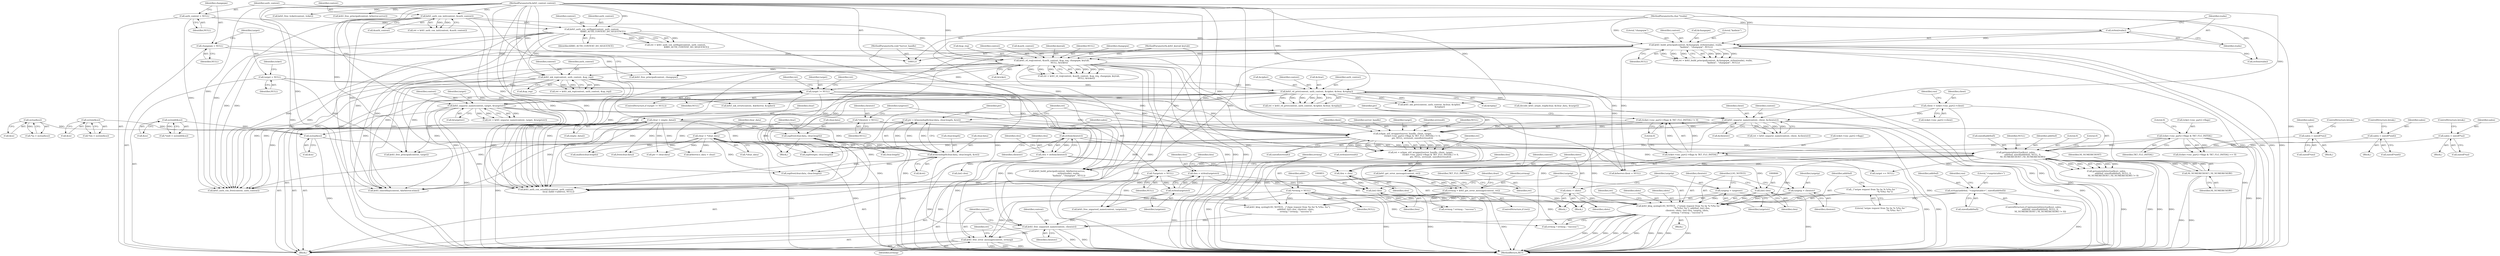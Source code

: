 digraph "0_krb5_cf1a0c411b2668c57c41e9c4efd15ba17b6b322c@API" {
"1000840" [label="(Call,krb5_klog_syslog(LOG_NOTICE, _(\"setpw request from %s by %.*s%s for \"\n                                       \"%.*s%s: %s\"), addrbuf, (int) clen,\n                         clientstr, cdots, (int) tlen, targetp, tdots,\n                         errmsg ? errmsg : \"success\"))"];
"1000842" [label="(Call,_(\"setpw request from %s by %.*s%s for \"\n                                       \"%.*s%s: %s\"))"];
"1000785" [label="(Call,getnameinfo(ss2sa(&ss), salen,\n                    addrbuf, sizeof(addrbuf), NULL, 0,\n                    NI_NUMERICHOST | NI_NUMERICSERV))"];
"1000786" [label="(Call,ss2sa(&ss))"];
"1000769" [label="(Call,ss2sa(&ss))"];
"1000693" [label="(Call,ss2sin(&ss))"];
"1000731" [label="(Call,ss2sin6(&ss))"];
"1000720" [label="(Call,salen = sizeof(*sin))"];
"1000758" [label="(Call,salen = sizeof(*sin6))"];
"1000777" [label="(Call,salen = sizeof(*sa))"];
"1000634" [label="(Call,schpw_util_wrapper(server_handle, client, target,\n                             (ticket->enc_part2->flags & TKT_FLG_INITIAL) != 0,\n                             ptr, NULL, strresult, sizeof(strresult)))"];
"1000123" [label="(MethodParameterIn,void *server_handle)"];
"1000580" [label="(Call,krb5_unparse_name(context, client, &clientstr))"];
"1000559" [label="(Call,krb5_unparse_name(context, target, &targetstr))"];
"1000482" [label="(Call,krb5_rd_priv(context, auth_context, &cipher, &clear, &replay))"];
"1000445" [label="(Call,krb5_mk_rep(context, auth_context, &ap_rep))"];
"1000420" [label="(Call,krb5_rd_req(context, &auth_context, &ap_req, changepw, keytab,\n                      NULL, &ticket))"];
"1000396" [label="(Call,krb5_build_principal(context, &changepw, strlen(realm), realm,\n                               \"kadmin\", \"changepw\", NULL))"];
"1000378" [label="(Call,krb5_auth_con_setflags(context, auth_context,\n                                 KRB5_AUTH_CONTEXT_DO_SEQUENCE))"];
"1000360" [label="(Call,krb5_auth_con_init(context, &auth_context))"];
"1000122" [label="(MethodParameterIn,krb5_context context)"];
"1000149" [label="(Call,auth_context = NULL)"];
"1000400" [label="(Call,strlen(realm))"];
"1000124" [label="(MethodParameterIn,char *realm)"];
"1000153" [label="(Call,changepw = NULL)"];
"1000125" [label="(MethodParameterIn,krb5_keytab keytab)"];
"1000553" [label="(Call,target != NULL)"];
"1000158" [label="(Call,target = NULL)"];
"1000503" [label="(Call,client = ticket->enc_part2->client)"];
"1000638" [label="(Call,(ticket->enc_part2->flags & TKT_FLG_INITIAL) != 0)"];
"1000639" [label="(Call,ticket->enc_part2->flags & TKT_FLG_INITIAL)"];
"1000603" [label="(Call,ticket->enc_part2->flags & TKT_FLG_INITIAL)"];
"1000621" [label="(Call,ptr = k5memdup0(clear.data, clear.length, &ret))"];
"1000623" [label="(Call,k5memdup0(clear.data, clear.length, &ret))"];
"1000539" [label="(Call,zapfree(clear.data, clear.length))"];
"1000145" [label="(Call,clear = empty_data())"];
"1000546" [label="(Call,clear = *clear_data)"];
"1000795" [label="(Call,NI_NUMERICHOST | NI_NUMERICSERV)"];
"1000799" [label="(Call,strlcpy(addrbuf, \"<unprintable>\", sizeof(addrbuf)))"];
"1000845" [label="(Call,(int) clen)"];
"1000674" [label="(Call,clen = strlen(clientstr))"];
"1000676" [label="(Call,strlen(clientstr))"];
"1000170" [label="(Call,*clientstr = NULL)"];
"1000850" [label="(Call,(int) tlen)"];
"1000828" [label="(Call,tlen = strlen(targetstr))"];
"1000830" [label="(Call,strlen(targetstr))"];
"1000174" [label="(Call,*targetstr = NULL)"];
"1000817" [label="(Call,tlen = clen)"];
"1000837" [label="(Call,targetp = clientstr)"];
"1000823" [label="(Call,targetp = targetstr)"];
"1000820" [label="(Call,tdots = cdots)"];
"1000654" [label="(Call,errmsg = krb5_get_error_message(context, ret))"];
"1000656" [label="(Call,krb5_get_error_message(context, ret))"];
"1000632" [label="(Call,ret = schpw_util_wrapper(server_handle, client, target,\n                             (ticket->enc_part2->flags & TKT_FLG_INITIAL) != 0,\n                             ptr, NULL, strresult, sizeof(strresult)))"];
"1000178" [label="(Call,*errmsg = NULL)"];
"1001252" [label="(Call,krb5_free_unparsed_name(context, clientstr))"];
"1001255" [label="(Call,krb5_free_error_message(context, errmsg))"];
"1000830" [label="(Call,strlen(targetstr))"];
"1000923" [label="(Call,malloc(clear.length))"];
"1000799" [label="(Call,strlcpy(addrbuf, \"<unprintable>\", sizeof(addrbuf)))"];
"1000694" [label="(Call,&ss)"];
"1000487" [label="(Call,&clear)"];
"1001259" [label="(Identifier,ret)"];
"1000484" [label="(Identifier,auth_context)"];
"1000581" [label="(Identifier,context)"];
"1000160" [label="(Identifier,NULL)"];
"1000609" [label="(Identifier,TKT_FLG_INITIAL)"];
"1000646" [label="(Literal,0)"];
"1000422" [label="(Call,&auth_context)"];
"1000630" [label="(Call,&ret)"];
"1000837" [label="(Call,targetp = clientstr)"];
"1000418" [label="(Call,ret = krb5_rd_req(context, &auth_context, &ap_req, changepw, keytab,\n                      NULL, &ticket))"];
"1000402" [label="(Identifier,realm)"];
"1000729" [label="(Call,*sin6 = ss2sin6(&ss))"];
"1000358" [label="(Call,ret = krb5_auth_con_init(context, &auth_context))"];
"1000578" [label="(Call,ret = krb5_unparse_name(context, client, &clientstr))"];
"1000427" [label="(Identifier,keytab)"];
"1000514" [label="(Block,)"];
"1000448" [label="(Call,&ap_rep)"];
"1000758" [label="(Call,salen = sizeof(*sin6))"];
"1000155" [label="(Identifier,NULL)"];
"1000404" [label="(Literal,\"changepw\")"];
"1001231" [label="(Call,krb5_free_ticket(context, ticket))"];
"1000645" [label="(Identifier,TKT_FLG_INITIAL)"];
"1000174" [label="(Call,*targetstr = NULL)"];
"1001257" [label="(Identifier,errmsg)"];
"1000378" [label="(Call,krb5_auth_con_setflags(context, auth_context,\n                                 KRB5_AUTH_CONTEXT_DO_SEQUENCE))"];
"1000582" [label="(Identifier,client)"];
"1000124" [label="(MethodParameterIn,char *realm)"];
"1000627" [label="(Call,clear.length)"];
"1000797" [label="(Identifier,NI_NUMERICSERV)"];
"1000485" [label="(Call,&cipher)"];
"1000786" [label="(Call,ss2sa(&ss))"];
"1000659" [label="(Call,zapfree(clear.data, clear.length))"];
"1000677" [label="(Identifier,clientstr)"];
"1000551" [label="(Identifier,clear_data)"];
"1000777" [label="(Call,salen = sizeof(*sa))"];
"1000656" [label="(Call,krb5_get_error_message(context, ret))"];
"1000840" [label="(Call,krb5_klog_syslog(LOG_NOTICE, _(\"setpw request from %s by %.*s%s for \"\n                                       \"%.*s%s: %s\"), addrbuf, (int) clen,\n                         clientstr, cdots, (int) tlen, targetp, tdots,\n                         errmsg ? errmsg : \"success\"))"];
"1000820" [label="(Call,tdots = cdots)"];
"1000483" [label="(Identifier,context)"];
"1000787" [label="(Call,&ss)"];
"1000397" [label="(Identifier,context)"];
"1000361" [label="(Identifier,context)"];
"1000674" [label="(Call,clen = strlen(clientstr))"];
"1000489" [label="(Call,&replay)"];
"1000652" [label="(ControlStructure,if (ret))"];
"1000179" [label="(Identifier,errmsg)"];
"1000657" [label="(Identifier,context)"];
"1000843" [label="(Literal,\"setpw request from %s by %.*s%s for \"\n                                       \"%.*s%s: %s\")"];
"1000791" [label="(Call,sizeof(addrbuf))"];
"1000635" [label="(Identifier,server_handle)"];
"1000855" [label="(Call,errmsg ? errmsg : \"success\")"];
"1000154" [label="(Identifier,changepw)"];
"1000151" [label="(Identifier,NULL)"];
"1000623" [label="(Call,k5memdup0(clear.data, clear.length, &ret))"];
"1000732" [label="(Call,&ss)"];
"1000604" [label="(Call,ticket->enc_part2->flags)"];
"1001253" [label="(Identifier,context)"];
"1000633" [label="(Identifier,ret)"];
"1000675" [label="(Identifier,clen)"];
"1000725" [label="(ControlStructure,break;)"];
"1000149" [label="(Call,auth_context = NULL)"];
"1000796" [label="(Identifier,NI_NUMERICHOST)"];
"1001249" [label="(Call,krb5_free_unparsed_name(context, targetstr))"];
"1000793" [label="(Identifier,NULL)"];
"1000790" [label="(Identifier,addrbuf)"];
"1000691" [label="(Call,*sin = ss2sin(&ss))"];
"1000801" [label="(Literal,\"<unprintable>\")"];
"1000661" [label="(Identifier,clear)"];
"1000731" [label="(Call,ss2sin6(&ss))"];
"1000658" [label="(Identifier,ret)"];
"1000784" [label="(Call,getnameinfo(ss2sa(&ss), salen,\n                    addrbuf, sizeof(addrbuf), NULL, 0,\n                    NI_NUMERICHOST | NI_NUMERICSERV) != 0)"];
"1000721" [label="(Identifier,salen)"];
"1000760" [label="(Call,sizeof(*sin6))"];
"1001119" [label="(Call,krb5_free_principal(context, krberror.server))"];
"1000720" [label="(Call,salen = sizeof(*sin))"];
"1000559" [label="(Call,krb5_unparse_name(context, target, &targetstr))"];
"1000381" [label="(Identifier,KRB5_AUTH_CONTEXT_DO_SEQUENCE)"];
"1001238" [label="(Call,free(clear.data))"];
"1000794" [label="(Literal,0)"];
"1000813" [label="(Call,target == NULL)"];
"1000172" [label="(Identifier,NULL)"];
"1001225" [label="(Call,krb5_auth_con_free(context, auth_context))"];
"1000554" [label="(Identifier,target)"];
"1000518" [label="(Call,decode_krb5_setpw_req(&clear, &clear_data, &target))"];
"1000125" [label="(MethodParameterIn,krb5_keytab keytab)"];
"1000394" [label="(Call,ret = krb5_build_principal(context, &changepw, strlen(realm), realm,\n                               \"kadmin\", \"changepw\", NULL))"];
"1000398" [label="(Call,&changepw)"];
"1000847" [label="(Identifier,clen)"];
"1000637" [label="(Identifier,target)"];
"1001255" [label="(Call,krb5_free_error_message(context, errmsg))"];
"1000401" [label="(Identifier,realm)"];
"1000827" [label="(Block,)"];
"1000480" [label="(Call,ret = krb5_rd_priv(context, auth_context, &cipher, &clear, &replay))"];
"1000818" [label="(Identifier,tlen)"];
"1000689" [label="(Block,)"];
"1000842" [label="(Call,_(\"setpw request from %s by %.*s%s for \"\n                                       \"%.*s%s: %s\"))"];
"1000176" [label="(Identifier,NULL)"];
"1000778" [label="(Identifier,salen)"];
"1001246" [label="(Call,krb5_free_principal(context, target))"];
"1000808" [label="(Block,)"];
"1000123" [label="(MethodParameterIn,void *server_handle)"];
"1000839" [label="(Identifier,clientstr)"];
"1000861" [label="(Call,krb5_klog_syslog(LOG_NOTICE, _(\"chpw request from %s for %.*s%s: %s\"),\n                         addrbuf, (int) clen, clientstr, cdots,\n                         errmsg ? errmsg : \"success\"))"];
"1000376" [label="(Call,ret = krb5_auth_con_setflags(context, auth_context,\n                                 KRB5_AUTH_CONTEXT_DO_SEQUENCE))"];
"1000547" [label="(Identifier,clear)"];
"1000823" [label="(Call,targetp = targetstr)"];
"1000963" [label="(Call,krb5_auth_con_setaddrs(context, auth_context,\n                                     local_faddr->address, NULL))"];
"1000428" [label="(Identifier,NULL)"];
"1001256" [label="(Identifier,context)"];
"1000727" [label="(Block,)"];
"1000850" [label="(Call,(int) tlen)"];
"1001254" [label="(Identifier,clientstr)"];
"1000770" [label="(Call,&ss)"];
"1000649" [label="(Identifier,strresult)"];
"1000445" [label="(Call,krb5_mk_rep(context, auth_context, &ap_rep))"];
"1001252" [label="(Call,krb5_free_unparsed_name(context, clientstr))"];
"1001041" [label="(Call,krb5_timeofday(context, &krberror.stime))"];
"1000834" [label="(Identifier,tlen)"];
"1000130" [label="(Block,)"];
"1000158" [label="(Call,target = NULL)"];
"1000426" [label="(Identifier,changepw)"];
"1000552" [label="(ControlStructure,if (target != NULL))"];
"1000512" [label="(Identifier,vno)"];
"1000795" [label="(Call,NI_NUMERICHOST | NI_NUMERICSERV)"];
"1000985" [label="(Call,krb5_mk_priv(context, auth_context, &clear, &cipher,\n                               &replay))"];
"1000816" [label="(Block,)"];
"1000648" [label="(Identifier,NULL)"];
"1001084" [label="(Call,krb5_build_principal(context, &krberror.server,\n                                   strlen(realm), realm,\n                                   \"kadmin\", \"changepw\", NULL))"];
"1000876" [label="(Identifier,ret)"];
"1000580" [label="(Call,krb5_unparse_name(context, client, &clientstr))"];
"1000159" [label="(Identifier,target)"];
"1000558" [label="(Identifier,ret)"];
"1000759" [label="(Identifier,salen)"];
"1000379" [label="(Identifier,context)"];
"1000639" [label="(Call,ticket->enc_part2->flags & TKT_FLG_INITIAL)"];
"1000824" [label="(Identifier,targetp)"];
"1000420" [label="(Call,krb5_rd_req(context, &auth_context, &ap_req, changepw, keytab,\n                      NULL, &ticket))"];
"1000504" [label="(Identifier,client)"];
"1001106" [label="(Call,krberror.e_data = clear)"];
"1000171" [label="(Identifier,clientstr)"];
"1000122" [label="(MethodParameterIn,krb5_context context)"];
"1000540" [label="(Call,clear.data)"];
"1000852" [label="(Identifier,tlen)"];
"1000380" [label="(Identifier,auth_context)"];
"1001090" [label="(Call,strlen(realm))"];
"1000503" [label="(Call,client = ticket->enc_part2->client)"];
"1001113" [label="(Call,krb5_mk_error(context, &krberror, &cipher))"];
"1000446" [label="(Identifier,context)"];
"1000147" [label="(Call,empty_data())"];
"1000802" [label="(Call,sizeof(addrbuf))"];
"1000638" [label="(Call,(ticket->enc_part2->flags & TKT_FLG_INITIAL) != 0)"];
"1000150" [label="(Identifier,auth_context)"];
"1000539" [label="(Call,zapfree(clear.data, clear.length))"];
"1000853" [label="(Identifier,targetp)"];
"1000841" [label="(Identifier,LOG_NOTICE)"];
"1000854" [label="(Identifier,tdots)"];
"1000560" [label="(Identifier,context)"];
"1001260" [label="(MethodReturn,RET)"];
"1000817" [label="(Call,tlen = clen)"];
"1000822" [label="(Identifier,cdots)"];
"1000848" [label="(Identifier,clientstr)"];
"1000654" [label="(Call,errmsg = krb5_get_error_message(context, ret))"];
"1000765" [label="(Block,)"];
"1000650" [label="(Call,sizeof(strresult))"];
"1000396" [label="(Call,krb5_build_principal(context, &changepw, strlen(realm), realm,\n                               \"kadmin\", \"changepw\", NULL))"];
"1000782" [label="(ControlStructure,break;)"];
"1000561" [label="(Identifier,target)"];
"1000360" [label="(Call,krb5_auth_con_init(context, &auth_context))"];
"1000610" [label="(Literal,0)"];
"1000153" [label="(Call,changepw = NULL)"];
"1000622" [label="(Identifier,ptr)"];
"1000557" [label="(Call,ret = krb5_unparse_name(context, target, &targetstr))"];
"1000624" [label="(Call,clear.data)"];
"1000553" [label="(Call,target != NULL)"];
"1000505" [label="(Call,ticket->enc_part2->client)"];
"1000362" [label="(Call,&auth_context)"];
"1000145" [label="(Call,clear = empty_data())"];
"1000424" [label="(Call,&ap_req)"];
"1000443" [label="(Call,ret = krb5_mk_rep(context, auth_context, &ap_rep))"];
"1000403" [label="(Literal,\"kadmin\")"];
"1001228" [label="(Call,krb5_free_principal(context, changepw))"];
"1000603" [label="(Call,ticket->enc_part2->flags & TKT_FLG_INITIAL)"];
"1000543" [label="(Call,clear.length)"];
"1000680" [label="(Identifier,clen)"];
"1000676" [label="(Call,strlen(clientstr))"];
"1000866" [label="(Call,(int) clen)"];
"1000821" [label="(Identifier,tdots)"];
"1000170" [label="(Call,*clientstr = NULL)"];
"1000175" [label="(Identifier,targetstr)"];
"1000562" [label="(Call,&targetstr)"];
"1000849" [label="(Identifier,cdots)"];
"1000482" [label="(Call,krb5_rd_priv(context, auth_context, &cipher, &clear, &replay))"];
"1000871" [label="(Call,errmsg ? errmsg : \"success\")"];
"1000693" [label="(Call,ss2sin(&ss))"];
"1000163" [label="(Identifier,ticket)"];
"1000789" [label="(Identifier,salen)"];
"1000915" [label="(Call,strlen(strresult))"];
"1000447" [label="(Identifier,auth_context)"];
"1000636" [label="(Identifier,client)"];
"1000634" [label="(Call,schpw_util_wrapper(server_handle, client, target,\n                             (ticket->enc_part2->flags & TKT_FLG_INITIAL) != 0,\n                             ptr, NULL, strresult, sizeof(strresult)))"];
"1000767" [label="(Call,*sa = ss2sa(&ss))"];
"1000546" [label="(Call,clear = *clear_data)"];
"1000400" [label="(Call,strlen(realm))"];
"1000845" [label="(Call,(int) clen)"];
"1001077" [label="(Call,krberror.client = NULL)"];
"1000800" [label="(Identifier,addrbuf)"];
"1000829" [label="(Identifier,tlen)"];
"1000838" [label="(Identifier,targetp)"];
"1000769" [label="(Call,ss2sa(&ss))"];
"1000180" [label="(Identifier,NULL)"];
"1000798" [label="(Literal,0)"];
"1000548" [label="(Call,*clear_data)"];
"1000653" [label="(Identifier,ret)"];
"1000583" [label="(Call,&clientstr)"];
"1000785" [label="(Call,getnameinfo(ss2sa(&ss), salen,\n                    addrbuf, sizeof(addrbuf), NULL, 0,\n                    NI_NUMERICHOST | NI_NUMERICSERV))"];
"1000602" [label="(Call,(ticket->enc_part2->flags & TKT_FLG_INITIAL) == 0)"];
"1000806" [label="(Identifier,vno)"];
"1000831" [label="(Identifier,targetstr)"];
"1000819" [label="(Identifier,clen)"];
"1000655" [label="(Identifier,errmsg)"];
"1000763" [label="(ControlStructure,break;)"];
"1000779" [label="(Call,sizeof(*sa))"];
"1000844" [label="(Identifier,addrbuf)"];
"1000429" [label="(Call,&ticket)"];
"1000722" [label="(Call,sizeof(*sin))"];
"1000632" [label="(Call,ret = schpw_util_wrapper(server_handle, client, target,\n                             (ticket->enc_part2->flags & TKT_FLG_INITIAL) != 0,\n                             ptr, NULL, strresult, sizeof(strresult)))"];
"1000555" [label="(Identifier,NULL)"];
"1000579" [label="(Identifier,ret)"];
"1000621" [label="(Call,ptr = k5memdup0(clear.data, clear.length, &ret))"];
"1000188" [label="(Identifier,addr)"];
"1000421" [label="(Identifier,context)"];
"1000647" [label="(Identifier,ptr)"];
"1000783" [label="(ControlStructure,if (getnameinfo(ss2sa(&ss), salen,\n                    addrbuf, sizeof(addrbuf), NULL, 0,\n                    NI_NUMERICHOST | NI_NUMERICSERV) != 0))"];
"1000828" [label="(Call,tlen = strlen(targetstr))"];
"1000927" [label="(Call,ptr = clear.data)"];
"1000178" [label="(Call,*errmsg = NULL)"];
"1000405" [label="(Identifier,NULL)"];
"1000640" [label="(Call,ticket->enc_part2->flags)"];
"1000666" [label="(Call,zapfree(ptr, clear.length))"];
"1000146" [label="(Identifier,clear)"];
"1000825" [label="(Identifier,targetstr)"];
"1000840" -> "1000808"  [label="AST: "];
"1000840" -> "1000855"  [label="CFG: "];
"1000841" -> "1000840"  [label="AST: "];
"1000842" -> "1000840"  [label="AST: "];
"1000844" -> "1000840"  [label="AST: "];
"1000845" -> "1000840"  [label="AST: "];
"1000848" -> "1000840"  [label="AST: "];
"1000849" -> "1000840"  [label="AST: "];
"1000850" -> "1000840"  [label="AST: "];
"1000853" -> "1000840"  [label="AST: "];
"1000854" -> "1000840"  [label="AST: "];
"1000855" -> "1000840"  [label="AST: "];
"1000876" -> "1000840"  [label="CFG: "];
"1000840" -> "1001260"  [label="DDG: "];
"1000840" -> "1001260"  [label="DDG: "];
"1000840" -> "1001260"  [label="DDG: "];
"1000840" -> "1001260"  [label="DDG: "];
"1000840" -> "1001260"  [label="DDG: "];
"1000840" -> "1001260"  [label="DDG: "];
"1000840" -> "1001260"  [label="DDG: "];
"1000840" -> "1001260"  [label="DDG: "];
"1000840" -> "1001260"  [label="DDG: "];
"1000840" -> "1001260"  [label="DDG: "];
"1000842" -> "1000840"  [label="DDG: "];
"1000785" -> "1000840"  [label="DDG: "];
"1000799" -> "1000840"  [label="DDG: "];
"1000845" -> "1000840"  [label="DDG: "];
"1000676" -> "1000840"  [label="DDG: "];
"1000850" -> "1000840"  [label="DDG: "];
"1000837" -> "1000840"  [label="DDG: "];
"1000823" -> "1000840"  [label="DDG: "];
"1000820" -> "1000840"  [label="DDG: "];
"1000654" -> "1000840"  [label="DDG: "];
"1000178" -> "1000840"  [label="DDG: "];
"1000840" -> "1001252"  [label="DDG: "];
"1000842" -> "1000843"  [label="CFG: "];
"1000843" -> "1000842"  [label="AST: "];
"1000844" -> "1000842"  [label="CFG: "];
"1000785" -> "1000784"  [label="AST: "];
"1000785" -> "1000795"  [label="CFG: "];
"1000786" -> "1000785"  [label="AST: "];
"1000789" -> "1000785"  [label="AST: "];
"1000790" -> "1000785"  [label="AST: "];
"1000791" -> "1000785"  [label="AST: "];
"1000793" -> "1000785"  [label="AST: "];
"1000794" -> "1000785"  [label="AST: "];
"1000795" -> "1000785"  [label="AST: "];
"1000798" -> "1000785"  [label="CFG: "];
"1000785" -> "1001260"  [label="DDG: "];
"1000785" -> "1001260"  [label="DDG: "];
"1000785" -> "1001260"  [label="DDG: "];
"1000785" -> "1001260"  [label="DDG: "];
"1000785" -> "1000784"  [label="DDG: "];
"1000785" -> "1000784"  [label="DDG: "];
"1000785" -> "1000784"  [label="DDG: "];
"1000785" -> "1000784"  [label="DDG: "];
"1000785" -> "1000784"  [label="DDG: "];
"1000785" -> "1000784"  [label="DDG: "];
"1000786" -> "1000785"  [label="DDG: "];
"1000720" -> "1000785"  [label="DDG: "];
"1000758" -> "1000785"  [label="DDG: "];
"1000777" -> "1000785"  [label="DDG: "];
"1000634" -> "1000785"  [label="DDG: "];
"1000795" -> "1000785"  [label="DDG: "];
"1000795" -> "1000785"  [label="DDG: "];
"1000785" -> "1000813"  [label="DDG: "];
"1000785" -> "1000861"  [label="DDG: "];
"1000785" -> "1000963"  [label="DDG: "];
"1000785" -> "1001077"  [label="DDG: "];
"1000785" -> "1001084"  [label="DDG: "];
"1000786" -> "1000787"  [label="CFG: "];
"1000787" -> "1000786"  [label="AST: "];
"1000789" -> "1000786"  [label="CFG: "];
"1000786" -> "1001260"  [label="DDG: "];
"1000769" -> "1000786"  [label="DDG: "];
"1000693" -> "1000786"  [label="DDG: "];
"1000731" -> "1000786"  [label="DDG: "];
"1000769" -> "1000767"  [label="AST: "];
"1000769" -> "1000770"  [label="CFG: "];
"1000770" -> "1000769"  [label="AST: "];
"1000767" -> "1000769"  [label="CFG: "];
"1000769" -> "1000767"  [label="DDG: "];
"1000693" -> "1000691"  [label="AST: "];
"1000693" -> "1000694"  [label="CFG: "];
"1000694" -> "1000693"  [label="AST: "];
"1000691" -> "1000693"  [label="CFG: "];
"1000693" -> "1000691"  [label="DDG: "];
"1000731" -> "1000729"  [label="AST: "];
"1000731" -> "1000732"  [label="CFG: "];
"1000732" -> "1000731"  [label="AST: "];
"1000729" -> "1000731"  [label="CFG: "];
"1000731" -> "1000729"  [label="DDG: "];
"1000720" -> "1000689"  [label="AST: "];
"1000720" -> "1000722"  [label="CFG: "];
"1000721" -> "1000720"  [label="AST: "];
"1000722" -> "1000720"  [label="AST: "];
"1000725" -> "1000720"  [label="CFG: "];
"1000758" -> "1000727"  [label="AST: "];
"1000758" -> "1000760"  [label="CFG: "];
"1000759" -> "1000758"  [label="AST: "];
"1000760" -> "1000758"  [label="AST: "];
"1000763" -> "1000758"  [label="CFG: "];
"1000777" -> "1000765"  [label="AST: "];
"1000777" -> "1000779"  [label="CFG: "];
"1000778" -> "1000777"  [label="AST: "];
"1000779" -> "1000777"  [label="AST: "];
"1000782" -> "1000777"  [label="CFG: "];
"1000634" -> "1000632"  [label="AST: "];
"1000634" -> "1000650"  [label="CFG: "];
"1000635" -> "1000634"  [label="AST: "];
"1000636" -> "1000634"  [label="AST: "];
"1000637" -> "1000634"  [label="AST: "];
"1000638" -> "1000634"  [label="AST: "];
"1000647" -> "1000634"  [label="AST: "];
"1000648" -> "1000634"  [label="AST: "];
"1000649" -> "1000634"  [label="AST: "];
"1000650" -> "1000634"  [label="AST: "];
"1000632" -> "1000634"  [label="CFG: "];
"1000634" -> "1001260"  [label="DDG: "];
"1000634" -> "1001260"  [label="DDG: "];
"1000634" -> "1001260"  [label="DDG: "];
"1000634" -> "1000632"  [label="DDG: "];
"1000634" -> "1000632"  [label="DDG: "];
"1000634" -> "1000632"  [label="DDG: "];
"1000634" -> "1000632"  [label="DDG: "];
"1000634" -> "1000632"  [label="DDG: "];
"1000634" -> "1000632"  [label="DDG: "];
"1000634" -> "1000632"  [label="DDG: "];
"1000123" -> "1000634"  [label="DDG: "];
"1000580" -> "1000634"  [label="DDG: "];
"1000158" -> "1000634"  [label="DDG: "];
"1000553" -> "1000634"  [label="DDG: "];
"1000553" -> "1000634"  [label="DDG: "];
"1000559" -> "1000634"  [label="DDG: "];
"1000638" -> "1000634"  [label="DDG: "];
"1000638" -> "1000634"  [label="DDG: "];
"1000621" -> "1000634"  [label="DDG: "];
"1000420" -> "1000634"  [label="DDG: "];
"1000634" -> "1000666"  [label="DDG: "];
"1000634" -> "1000813"  [label="DDG: "];
"1000634" -> "1000915"  [label="DDG: "];
"1000634" -> "1001246"  [label="DDG: "];
"1000123" -> "1000121"  [label="AST: "];
"1000123" -> "1001260"  [label="DDG: "];
"1000580" -> "1000578"  [label="AST: "];
"1000580" -> "1000583"  [label="CFG: "];
"1000581" -> "1000580"  [label="AST: "];
"1000582" -> "1000580"  [label="AST: "];
"1000583" -> "1000580"  [label="AST: "];
"1000578" -> "1000580"  [label="CFG: "];
"1000580" -> "1001260"  [label="DDG: "];
"1000580" -> "1001260"  [label="DDG: "];
"1000580" -> "1000578"  [label="DDG: "];
"1000580" -> "1000578"  [label="DDG: "];
"1000580" -> "1000578"  [label="DDG: "];
"1000559" -> "1000580"  [label="DDG: "];
"1000482" -> "1000580"  [label="DDG: "];
"1000122" -> "1000580"  [label="DDG: "];
"1000503" -> "1000580"  [label="DDG: "];
"1000580" -> "1000656"  [label="DDG: "];
"1000580" -> "1000963"  [label="DDG: "];
"1000580" -> "1001041"  [label="DDG: "];
"1000580" -> "1001225"  [label="DDG: "];
"1000559" -> "1000557"  [label="AST: "];
"1000559" -> "1000562"  [label="CFG: "];
"1000560" -> "1000559"  [label="AST: "];
"1000561" -> "1000559"  [label="AST: "];
"1000562" -> "1000559"  [label="AST: "];
"1000557" -> "1000559"  [label="CFG: "];
"1000559" -> "1001260"  [label="DDG: "];
"1000559" -> "1000557"  [label="DDG: "];
"1000559" -> "1000557"  [label="DDG: "];
"1000559" -> "1000557"  [label="DDG: "];
"1000482" -> "1000559"  [label="DDG: "];
"1000122" -> "1000559"  [label="DDG: "];
"1000553" -> "1000559"  [label="DDG: "];
"1000559" -> "1000963"  [label="DDG: "];
"1000559" -> "1001041"  [label="DDG: "];
"1000559" -> "1001225"  [label="DDG: "];
"1000559" -> "1001246"  [label="DDG: "];
"1000482" -> "1000480"  [label="AST: "];
"1000482" -> "1000489"  [label="CFG: "];
"1000483" -> "1000482"  [label="AST: "];
"1000484" -> "1000482"  [label="AST: "];
"1000485" -> "1000482"  [label="AST: "];
"1000487" -> "1000482"  [label="AST: "];
"1000489" -> "1000482"  [label="AST: "];
"1000480" -> "1000482"  [label="CFG: "];
"1000482" -> "1001260"  [label="DDG: "];
"1000482" -> "1001260"  [label="DDG: "];
"1000482" -> "1001260"  [label="DDG: "];
"1000482" -> "1000480"  [label="DDG: "];
"1000482" -> "1000480"  [label="DDG: "];
"1000482" -> "1000480"  [label="DDG: "];
"1000482" -> "1000480"  [label="DDG: "];
"1000482" -> "1000480"  [label="DDG: "];
"1000445" -> "1000482"  [label="DDG: "];
"1000445" -> "1000482"  [label="DDG: "];
"1000122" -> "1000482"  [label="DDG: "];
"1000482" -> "1000518"  [label="DDG: "];
"1000482" -> "1000963"  [label="DDG: "];
"1000482" -> "1000963"  [label="DDG: "];
"1000482" -> "1000985"  [label="DDG: "];
"1000482" -> "1000985"  [label="DDG: "];
"1000482" -> "1000985"  [label="DDG: "];
"1000482" -> "1001041"  [label="DDG: "];
"1000482" -> "1001113"  [label="DDG: "];
"1000482" -> "1001225"  [label="DDG: "];
"1000482" -> "1001225"  [label="DDG: "];
"1000445" -> "1000443"  [label="AST: "];
"1000445" -> "1000448"  [label="CFG: "];
"1000446" -> "1000445"  [label="AST: "];
"1000447" -> "1000445"  [label="AST: "];
"1000448" -> "1000445"  [label="AST: "];
"1000443" -> "1000445"  [label="CFG: "];
"1000445" -> "1001260"  [label="DDG: "];
"1000445" -> "1000443"  [label="DDG: "];
"1000445" -> "1000443"  [label="DDG: "];
"1000445" -> "1000443"  [label="DDG: "];
"1000420" -> "1000445"  [label="DDG: "];
"1000122" -> "1000445"  [label="DDG: "];
"1000378" -> "1000445"  [label="DDG: "];
"1000445" -> "1000963"  [label="DDG: "];
"1000445" -> "1000963"  [label="DDG: "];
"1000445" -> "1001041"  [label="DDG: "];
"1000445" -> "1001225"  [label="DDG: "];
"1000445" -> "1001225"  [label="DDG: "];
"1000420" -> "1000418"  [label="AST: "];
"1000420" -> "1000429"  [label="CFG: "];
"1000421" -> "1000420"  [label="AST: "];
"1000422" -> "1000420"  [label="AST: "];
"1000424" -> "1000420"  [label="AST: "];
"1000426" -> "1000420"  [label="AST: "];
"1000427" -> "1000420"  [label="AST: "];
"1000428" -> "1000420"  [label="AST: "];
"1000429" -> "1000420"  [label="AST: "];
"1000418" -> "1000420"  [label="CFG: "];
"1000420" -> "1001260"  [label="DDG: "];
"1000420" -> "1001260"  [label="DDG: "];
"1000420" -> "1001260"  [label="DDG: "];
"1000420" -> "1001260"  [label="DDG: "];
"1000420" -> "1001260"  [label="DDG: "];
"1000420" -> "1000418"  [label="DDG: "];
"1000420" -> "1000418"  [label="DDG: "];
"1000420" -> "1000418"  [label="DDG: "];
"1000420" -> "1000418"  [label="DDG: "];
"1000420" -> "1000418"  [label="DDG: "];
"1000420" -> "1000418"  [label="DDG: "];
"1000420" -> "1000418"  [label="DDG: "];
"1000396" -> "1000420"  [label="DDG: "];
"1000396" -> "1000420"  [label="DDG: "];
"1000122" -> "1000420"  [label="DDG: "];
"1000360" -> "1000420"  [label="DDG: "];
"1000153" -> "1000420"  [label="DDG: "];
"1000125" -> "1000420"  [label="DDG: "];
"1000420" -> "1000553"  [label="DDG: "];
"1000420" -> "1000963"  [label="DDG: "];
"1000420" -> "1000963"  [label="DDG: "];
"1000420" -> "1001041"  [label="DDG: "];
"1000420" -> "1001077"  [label="DDG: "];
"1000420" -> "1001084"  [label="DDG: "];
"1000420" -> "1001225"  [label="DDG: "];
"1000420" -> "1001228"  [label="DDG: "];
"1000396" -> "1000394"  [label="AST: "];
"1000396" -> "1000405"  [label="CFG: "];
"1000397" -> "1000396"  [label="AST: "];
"1000398" -> "1000396"  [label="AST: "];
"1000400" -> "1000396"  [label="AST: "];
"1000402" -> "1000396"  [label="AST: "];
"1000403" -> "1000396"  [label="AST: "];
"1000404" -> "1000396"  [label="AST: "];
"1000405" -> "1000396"  [label="AST: "];
"1000394" -> "1000396"  [label="CFG: "];
"1000396" -> "1001260"  [label="DDG: "];
"1000396" -> "1001260"  [label="DDG: "];
"1000396" -> "1001260"  [label="DDG: "];
"1000396" -> "1001260"  [label="DDG: "];
"1000396" -> "1000394"  [label="DDG: "];
"1000396" -> "1000394"  [label="DDG: "];
"1000396" -> "1000394"  [label="DDG: "];
"1000396" -> "1000394"  [label="DDG: "];
"1000396" -> "1000394"  [label="DDG: "];
"1000396" -> "1000394"  [label="DDG: "];
"1000396" -> "1000394"  [label="DDG: "];
"1000378" -> "1000396"  [label="DDG: "];
"1000122" -> "1000396"  [label="DDG: "];
"1000400" -> "1000396"  [label="DDG: "];
"1000124" -> "1000396"  [label="DDG: "];
"1000396" -> "1000963"  [label="DDG: "];
"1000396" -> "1000963"  [label="DDG: "];
"1000396" -> "1001041"  [label="DDG: "];
"1000396" -> "1001077"  [label="DDG: "];
"1000396" -> "1001090"  [label="DDG: "];
"1000396" -> "1001084"  [label="DDG: "];
"1000396" -> "1001225"  [label="DDG: "];
"1000378" -> "1000376"  [label="AST: "];
"1000378" -> "1000381"  [label="CFG: "];
"1000379" -> "1000378"  [label="AST: "];
"1000380" -> "1000378"  [label="AST: "];
"1000381" -> "1000378"  [label="AST: "];
"1000376" -> "1000378"  [label="CFG: "];
"1000378" -> "1001260"  [label="DDG: "];
"1000378" -> "1000376"  [label="DDG: "];
"1000378" -> "1000376"  [label="DDG: "];
"1000378" -> "1000376"  [label="DDG: "];
"1000360" -> "1000378"  [label="DDG: "];
"1000122" -> "1000378"  [label="DDG: "];
"1000149" -> "1000378"  [label="DDG: "];
"1000378" -> "1000963"  [label="DDG: "];
"1000378" -> "1000963"  [label="DDG: "];
"1000378" -> "1001041"  [label="DDG: "];
"1000378" -> "1001225"  [label="DDG: "];
"1000378" -> "1001225"  [label="DDG: "];
"1000360" -> "1000358"  [label="AST: "];
"1000360" -> "1000362"  [label="CFG: "];
"1000361" -> "1000360"  [label="AST: "];
"1000362" -> "1000360"  [label="AST: "];
"1000358" -> "1000360"  [label="CFG: "];
"1000360" -> "1001260"  [label="DDG: "];
"1000360" -> "1000358"  [label="DDG: "];
"1000360" -> "1000358"  [label="DDG: "];
"1000122" -> "1000360"  [label="DDG: "];
"1000360" -> "1000963"  [label="DDG: "];
"1000360" -> "1001041"  [label="DDG: "];
"1000360" -> "1001225"  [label="DDG: "];
"1000122" -> "1000121"  [label="AST: "];
"1000122" -> "1001260"  [label="DDG: "];
"1000122" -> "1000656"  [label="DDG: "];
"1000122" -> "1000963"  [label="DDG: "];
"1000122" -> "1000985"  [label="DDG: "];
"1000122" -> "1001041"  [label="DDG: "];
"1000122" -> "1001084"  [label="DDG: "];
"1000122" -> "1001113"  [label="DDG: "];
"1000122" -> "1001119"  [label="DDG: "];
"1000122" -> "1001225"  [label="DDG: "];
"1000122" -> "1001228"  [label="DDG: "];
"1000122" -> "1001231"  [label="DDG: "];
"1000122" -> "1001246"  [label="DDG: "];
"1000122" -> "1001249"  [label="DDG: "];
"1000122" -> "1001252"  [label="DDG: "];
"1000122" -> "1001255"  [label="DDG: "];
"1000149" -> "1000130"  [label="AST: "];
"1000149" -> "1000151"  [label="CFG: "];
"1000150" -> "1000149"  [label="AST: "];
"1000151" -> "1000149"  [label="AST: "];
"1000154" -> "1000149"  [label="CFG: "];
"1000149" -> "1000963"  [label="DDG: "];
"1000149" -> "1001225"  [label="DDG: "];
"1000400" -> "1000401"  [label="CFG: "];
"1000401" -> "1000400"  [label="AST: "];
"1000402" -> "1000400"  [label="CFG: "];
"1000124" -> "1000400"  [label="DDG: "];
"1000124" -> "1000121"  [label="AST: "];
"1000124" -> "1001260"  [label="DDG: "];
"1000124" -> "1001090"  [label="DDG: "];
"1000124" -> "1001084"  [label="DDG: "];
"1000153" -> "1000130"  [label="AST: "];
"1000153" -> "1000155"  [label="CFG: "];
"1000154" -> "1000153"  [label="AST: "];
"1000155" -> "1000153"  [label="AST: "];
"1000159" -> "1000153"  [label="CFG: "];
"1000153" -> "1001228"  [label="DDG: "];
"1000125" -> "1000121"  [label="AST: "];
"1000125" -> "1001260"  [label="DDG: "];
"1000553" -> "1000552"  [label="AST: "];
"1000553" -> "1000555"  [label="CFG: "];
"1000554" -> "1000553"  [label="AST: "];
"1000555" -> "1000553"  [label="AST: "];
"1000558" -> "1000553"  [label="CFG: "];
"1000579" -> "1000553"  [label="CFG: "];
"1000553" -> "1001260"  [label="DDG: "];
"1000553" -> "1001260"  [label="DDG: "];
"1000158" -> "1000553"  [label="DDG: "];
"1000553" -> "1000963"  [label="DDG: "];
"1000553" -> "1001077"  [label="DDG: "];
"1000553" -> "1001084"  [label="DDG: "];
"1000553" -> "1001246"  [label="DDG: "];
"1000158" -> "1000130"  [label="AST: "];
"1000158" -> "1000160"  [label="CFG: "];
"1000159" -> "1000158"  [label="AST: "];
"1000160" -> "1000158"  [label="AST: "];
"1000163" -> "1000158"  [label="CFG: "];
"1000158" -> "1001246"  [label="DDG: "];
"1000503" -> "1000130"  [label="AST: "];
"1000503" -> "1000505"  [label="CFG: "];
"1000504" -> "1000503"  [label="AST: "];
"1000505" -> "1000503"  [label="AST: "];
"1000512" -> "1000503"  [label="CFG: "];
"1000503" -> "1001260"  [label="DDG: "];
"1000503" -> "1001260"  [label="DDG: "];
"1000638" -> "1000646"  [label="CFG: "];
"1000639" -> "1000638"  [label="AST: "];
"1000646" -> "1000638"  [label="AST: "];
"1000647" -> "1000638"  [label="CFG: "];
"1000638" -> "1001260"  [label="DDG: "];
"1000639" -> "1000638"  [label="DDG: "];
"1000639" -> "1000638"  [label="DDG: "];
"1000639" -> "1000645"  [label="CFG: "];
"1000640" -> "1000639"  [label="AST: "];
"1000645" -> "1000639"  [label="AST: "];
"1000646" -> "1000639"  [label="CFG: "];
"1000639" -> "1001260"  [label="DDG: "];
"1000639" -> "1001260"  [label="DDG: "];
"1000603" -> "1000639"  [label="DDG: "];
"1000603" -> "1000639"  [label="DDG: "];
"1000603" -> "1000602"  [label="AST: "];
"1000603" -> "1000609"  [label="CFG: "];
"1000604" -> "1000603"  [label="AST: "];
"1000609" -> "1000603"  [label="AST: "];
"1000610" -> "1000603"  [label="CFG: "];
"1000603" -> "1001260"  [label="DDG: "];
"1000603" -> "1001260"  [label="DDG: "];
"1000603" -> "1000602"  [label="DDG: "];
"1000603" -> "1000602"  [label="DDG: "];
"1000621" -> "1000130"  [label="AST: "];
"1000621" -> "1000623"  [label="CFG: "];
"1000622" -> "1000621"  [label="AST: "];
"1000623" -> "1000621"  [label="AST: "];
"1000633" -> "1000621"  [label="CFG: "];
"1000621" -> "1001260"  [label="DDG: "];
"1000623" -> "1000621"  [label="DDG: "];
"1000623" -> "1000621"  [label="DDG: "];
"1000623" -> "1000621"  [label="DDG: "];
"1000623" -> "1000630"  [label="CFG: "];
"1000624" -> "1000623"  [label="AST: "];
"1000627" -> "1000623"  [label="AST: "];
"1000630" -> "1000623"  [label="AST: "];
"1000623" -> "1001260"  [label="DDG: "];
"1000539" -> "1000623"  [label="DDG: "];
"1000539" -> "1000623"  [label="DDG: "];
"1000546" -> "1000623"  [label="DDG: "];
"1000145" -> "1000623"  [label="DDG: "];
"1000623" -> "1000659"  [label="DDG: "];
"1000623" -> "1000659"  [label="DDG: "];
"1000539" -> "1000514"  [label="AST: "];
"1000539" -> "1000543"  [label="CFG: "];
"1000540" -> "1000539"  [label="AST: "];
"1000543" -> "1000539"  [label="AST: "];
"1000547" -> "1000539"  [label="CFG: "];
"1000539" -> "1001260"  [label="DDG: "];
"1000145" -> "1000539"  [label="DDG: "];
"1000145" -> "1000130"  [label="AST: "];
"1000145" -> "1000147"  [label="CFG: "];
"1000146" -> "1000145"  [label="AST: "];
"1000147" -> "1000145"  [label="AST: "];
"1000150" -> "1000145"  [label="CFG: "];
"1000145" -> "1001260"  [label="DDG: "];
"1000145" -> "1000659"  [label="DDG: "];
"1000145" -> "1000666"  [label="DDG: "];
"1000145" -> "1000923"  [label="DDG: "];
"1000145" -> "1000927"  [label="DDG: "];
"1000145" -> "1001106"  [label="DDG: "];
"1000145" -> "1001238"  [label="DDG: "];
"1000546" -> "1000514"  [label="AST: "];
"1000546" -> "1000548"  [label="CFG: "];
"1000547" -> "1000546"  [label="AST: "];
"1000548" -> "1000546"  [label="AST: "];
"1000551" -> "1000546"  [label="CFG: "];
"1000546" -> "1001260"  [label="DDG: "];
"1000546" -> "1001260"  [label="DDG: "];
"1000546" -> "1000659"  [label="DDG: "];
"1000546" -> "1000666"  [label="DDG: "];
"1000546" -> "1000923"  [label="DDG: "];
"1000546" -> "1000927"  [label="DDG: "];
"1000546" -> "1001106"  [label="DDG: "];
"1000546" -> "1001238"  [label="DDG: "];
"1000795" -> "1000797"  [label="CFG: "];
"1000796" -> "1000795"  [label="AST: "];
"1000797" -> "1000795"  [label="AST: "];
"1000795" -> "1001260"  [label="DDG: "];
"1000795" -> "1001260"  [label="DDG: "];
"1000799" -> "1000783"  [label="AST: "];
"1000799" -> "1000802"  [label="CFG: "];
"1000800" -> "1000799"  [label="AST: "];
"1000801" -> "1000799"  [label="AST: "];
"1000802" -> "1000799"  [label="AST: "];
"1000806" -> "1000799"  [label="CFG: "];
"1000799" -> "1001260"  [label="DDG: "];
"1000799" -> "1000861"  [label="DDG: "];
"1000845" -> "1000847"  [label="CFG: "];
"1000846" -> "1000845"  [label="AST: "];
"1000847" -> "1000845"  [label="AST: "];
"1000848" -> "1000845"  [label="CFG: "];
"1000845" -> "1001260"  [label="DDG: "];
"1000674" -> "1000845"  [label="DDG: "];
"1000674" -> "1000130"  [label="AST: "];
"1000674" -> "1000676"  [label="CFG: "];
"1000675" -> "1000674"  [label="AST: "];
"1000676" -> "1000674"  [label="AST: "];
"1000680" -> "1000674"  [label="CFG: "];
"1000674" -> "1001260"  [label="DDG: "];
"1000676" -> "1000674"  [label="DDG: "];
"1000674" -> "1000817"  [label="DDG: "];
"1000674" -> "1000866"  [label="DDG: "];
"1000676" -> "1000677"  [label="CFG: "];
"1000677" -> "1000676"  [label="AST: "];
"1000170" -> "1000676"  [label="DDG: "];
"1000676" -> "1000837"  [label="DDG: "];
"1000676" -> "1000861"  [label="DDG: "];
"1000170" -> "1000130"  [label="AST: "];
"1000170" -> "1000172"  [label="CFG: "];
"1000171" -> "1000170"  [label="AST: "];
"1000172" -> "1000170"  [label="AST: "];
"1000175" -> "1000170"  [label="CFG: "];
"1000170" -> "1001252"  [label="DDG: "];
"1000850" -> "1000852"  [label="CFG: "];
"1000851" -> "1000850"  [label="AST: "];
"1000852" -> "1000850"  [label="AST: "];
"1000853" -> "1000850"  [label="CFG: "];
"1000850" -> "1001260"  [label="DDG: "];
"1000828" -> "1000850"  [label="DDG: "];
"1000817" -> "1000850"  [label="DDG: "];
"1000828" -> "1000827"  [label="AST: "];
"1000828" -> "1000830"  [label="CFG: "];
"1000829" -> "1000828"  [label="AST: "];
"1000830" -> "1000828"  [label="AST: "];
"1000834" -> "1000828"  [label="CFG: "];
"1000828" -> "1001260"  [label="DDG: "];
"1000830" -> "1000828"  [label="DDG: "];
"1000830" -> "1000831"  [label="CFG: "];
"1000831" -> "1000830"  [label="AST: "];
"1000174" -> "1000830"  [label="DDG: "];
"1000830" -> "1001249"  [label="DDG: "];
"1000174" -> "1000130"  [label="AST: "];
"1000174" -> "1000176"  [label="CFG: "];
"1000175" -> "1000174"  [label="AST: "];
"1000176" -> "1000174"  [label="AST: "];
"1000179" -> "1000174"  [label="CFG: "];
"1000174" -> "1000823"  [label="DDG: "];
"1000174" -> "1001249"  [label="DDG: "];
"1000817" -> "1000816"  [label="AST: "];
"1000817" -> "1000819"  [label="CFG: "];
"1000818" -> "1000817"  [label="AST: "];
"1000819" -> "1000817"  [label="AST: "];
"1000821" -> "1000817"  [label="CFG: "];
"1000837" -> "1000827"  [label="AST: "];
"1000837" -> "1000839"  [label="CFG: "];
"1000838" -> "1000837"  [label="AST: "];
"1000839" -> "1000837"  [label="AST: "];
"1000841" -> "1000837"  [label="CFG: "];
"1000823" -> "1000816"  [label="AST: "];
"1000823" -> "1000825"  [label="CFG: "];
"1000824" -> "1000823"  [label="AST: "];
"1000825" -> "1000823"  [label="AST: "];
"1000841" -> "1000823"  [label="CFG: "];
"1000820" -> "1000816"  [label="AST: "];
"1000820" -> "1000822"  [label="CFG: "];
"1000821" -> "1000820"  [label="AST: "];
"1000822" -> "1000820"  [label="AST: "];
"1000824" -> "1000820"  [label="CFG: "];
"1000654" -> "1000652"  [label="AST: "];
"1000654" -> "1000656"  [label="CFG: "];
"1000655" -> "1000654"  [label="AST: "];
"1000656" -> "1000654"  [label="AST: "];
"1000661" -> "1000654"  [label="CFG: "];
"1000654" -> "1001260"  [label="DDG: "];
"1000656" -> "1000654"  [label="DDG: "];
"1000656" -> "1000654"  [label="DDG: "];
"1000654" -> "1000855"  [label="DDG: "];
"1000654" -> "1000861"  [label="DDG: "];
"1000654" -> "1000871"  [label="DDG: "];
"1000654" -> "1001255"  [label="DDG: "];
"1000656" -> "1000658"  [label="CFG: "];
"1000657" -> "1000656"  [label="AST: "];
"1000658" -> "1000656"  [label="AST: "];
"1000632" -> "1000656"  [label="DDG: "];
"1000656" -> "1000963"  [label="DDG: "];
"1000656" -> "1001041"  [label="DDG: "];
"1000656" -> "1001225"  [label="DDG: "];
"1000632" -> "1000130"  [label="AST: "];
"1000633" -> "1000632"  [label="AST: "];
"1000653" -> "1000632"  [label="CFG: "];
"1000632" -> "1001260"  [label="DDG: "];
"1000178" -> "1000130"  [label="AST: "];
"1000178" -> "1000180"  [label="CFG: "];
"1000179" -> "1000178"  [label="AST: "];
"1000180" -> "1000178"  [label="AST: "];
"1000188" -> "1000178"  [label="CFG: "];
"1000178" -> "1001260"  [label="DDG: "];
"1000178" -> "1000855"  [label="DDG: "];
"1000178" -> "1000861"  [label="DDG: "];
"1000178" -> "1000871"  [label="DDG: "];
"1000178" -> "1001255"  [label="DDG: "];
"1001252" -> "1000130"  [label="AST: "];
"1001252" -> "1001254"  [label="CFG: "];
"1001253" -> "1001252"  [label="AST: "];
"1001254" -> "1001252"  [label="AST: "];
"1001256" -> "1001252"  [label="CFG: "];
"1001252" -> "1001260"  [label="DDG: "];
"1001252" -> "1001260"  [label="DDG: "];
"1001249" -> "1001252"  [label="DDG: "];
"1000861" -> "1001252"  [label="DDG: "];
"1001252" -> "1001255"  [label="DDG: "];
"1001255" -> "1000130"  [label="AST: "];
"1001255" -> "1001257"  [label="CFG: "];
"1001256" -> "1001255"  [label="AST: "];
"1001257" -> "1001255"  [label="AST: "];
"1001259" -> "1001255"  [label="CFG: "];
"1001255" -> "1001260"  [label="DDG: "];
"1001255" -> "1001260"  [label="DDG: "];
"1001255" -> "1001260"  [label="DDG: "];
}

